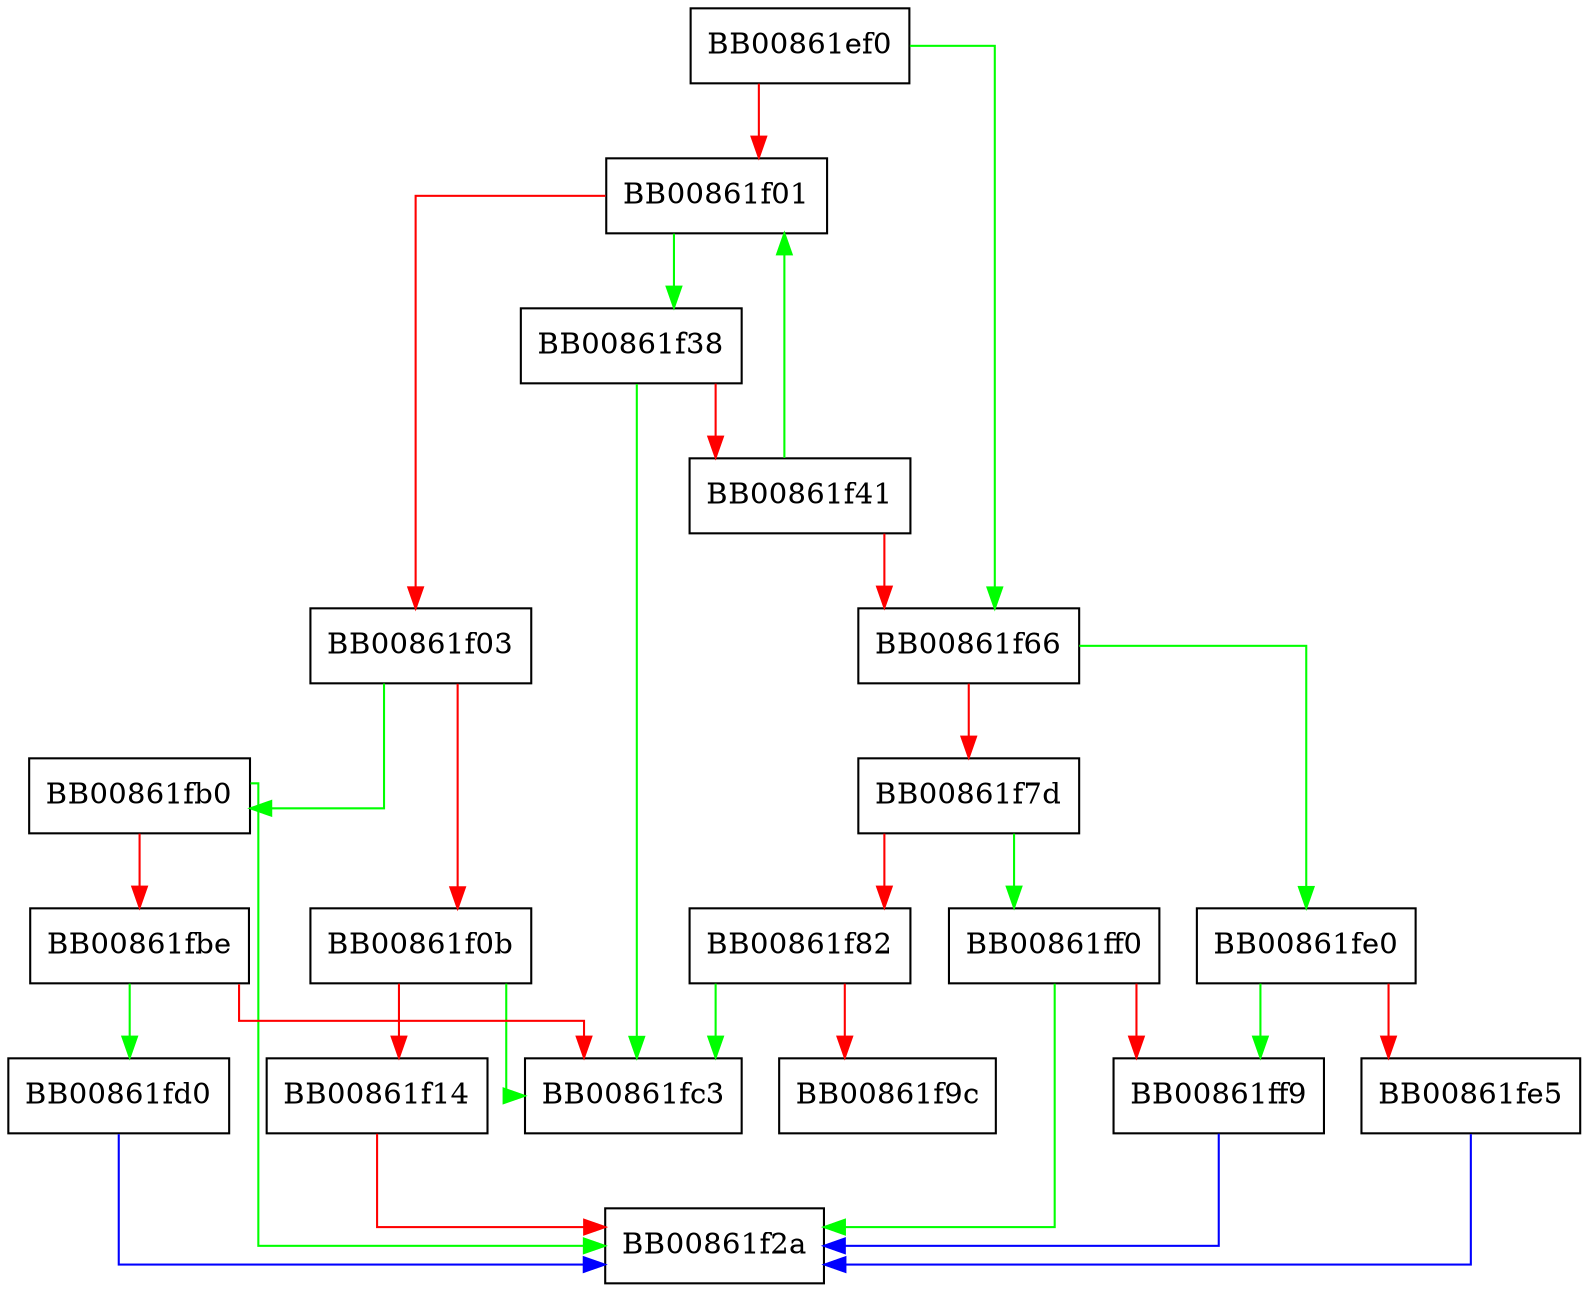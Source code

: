 digraph plural_eval {
  node [shape="box"];
  graph [splines=ortho];
  BB00861ef0 -> BB00861f66 [color="green"];
  BB00861ef0 -> BB00861f01 [color="red"];
  BB00861f01 -> BB00861f38 [color="green"];
  BB00861f01 -> BB00861f03 [color="red"];
  BB00861f03 -> BB00861fb0 [color="green"];
  BB00861f03 -> BB00861f0b [color="red"];
  BB00861f0b -> BB00861fc3 [color="green"];
  BB00861f0b -> BB00861f14 [color="red"];
  BB00861f14 -> BB00861f2a [color="red"];
  BB00861f38 -> BB00861fc3 [color="green"];
  BB00861f38 -> BB00861f41 [color="red"];
  BB00861f41 -> BB00861f01 [color="green"];
  BB00861f41 -> BB00861f66 [color="red"];
  BB00861f66 -> BB00861fe0 [color="green"];
  BB00861f66 -> BB00861f7d [color="red"];
  BB00861f7d -> BB00861ff0 [color="green"];
  BB00861f7d -> BB00861f82 [color="red"];
  BB00861f82 -> BB00861fc3 [color="green"];
  BB00861f82 -> BB00861f9c [color="red"];
  BB00861fb0 -> BB00861f2a [color="green"];
  BB00861fb0 -> BB00861fbe [color="red"];
  BB00861fbe -> BB00861fd0 [color="green"];
  BB00861fbe -> BB00861fc3 [color="red"];
  BB00861fd0 -> BB00861f2a [color="blue"];
  BB00861fe0 -> BB00861ff9 [color="green"];
  BB00861fe0 -> BB00861fe5 [color="red"];
  BB00861fe5 -> BB00861f2a [color="blue"];
  BB00861ff0 -> BB00861f2a [color="green"];
  BB00861ff0 -> BB00861ff9 [color="red"];
  BB00861ff9 -> BB00861f2a [color="blue"];
}